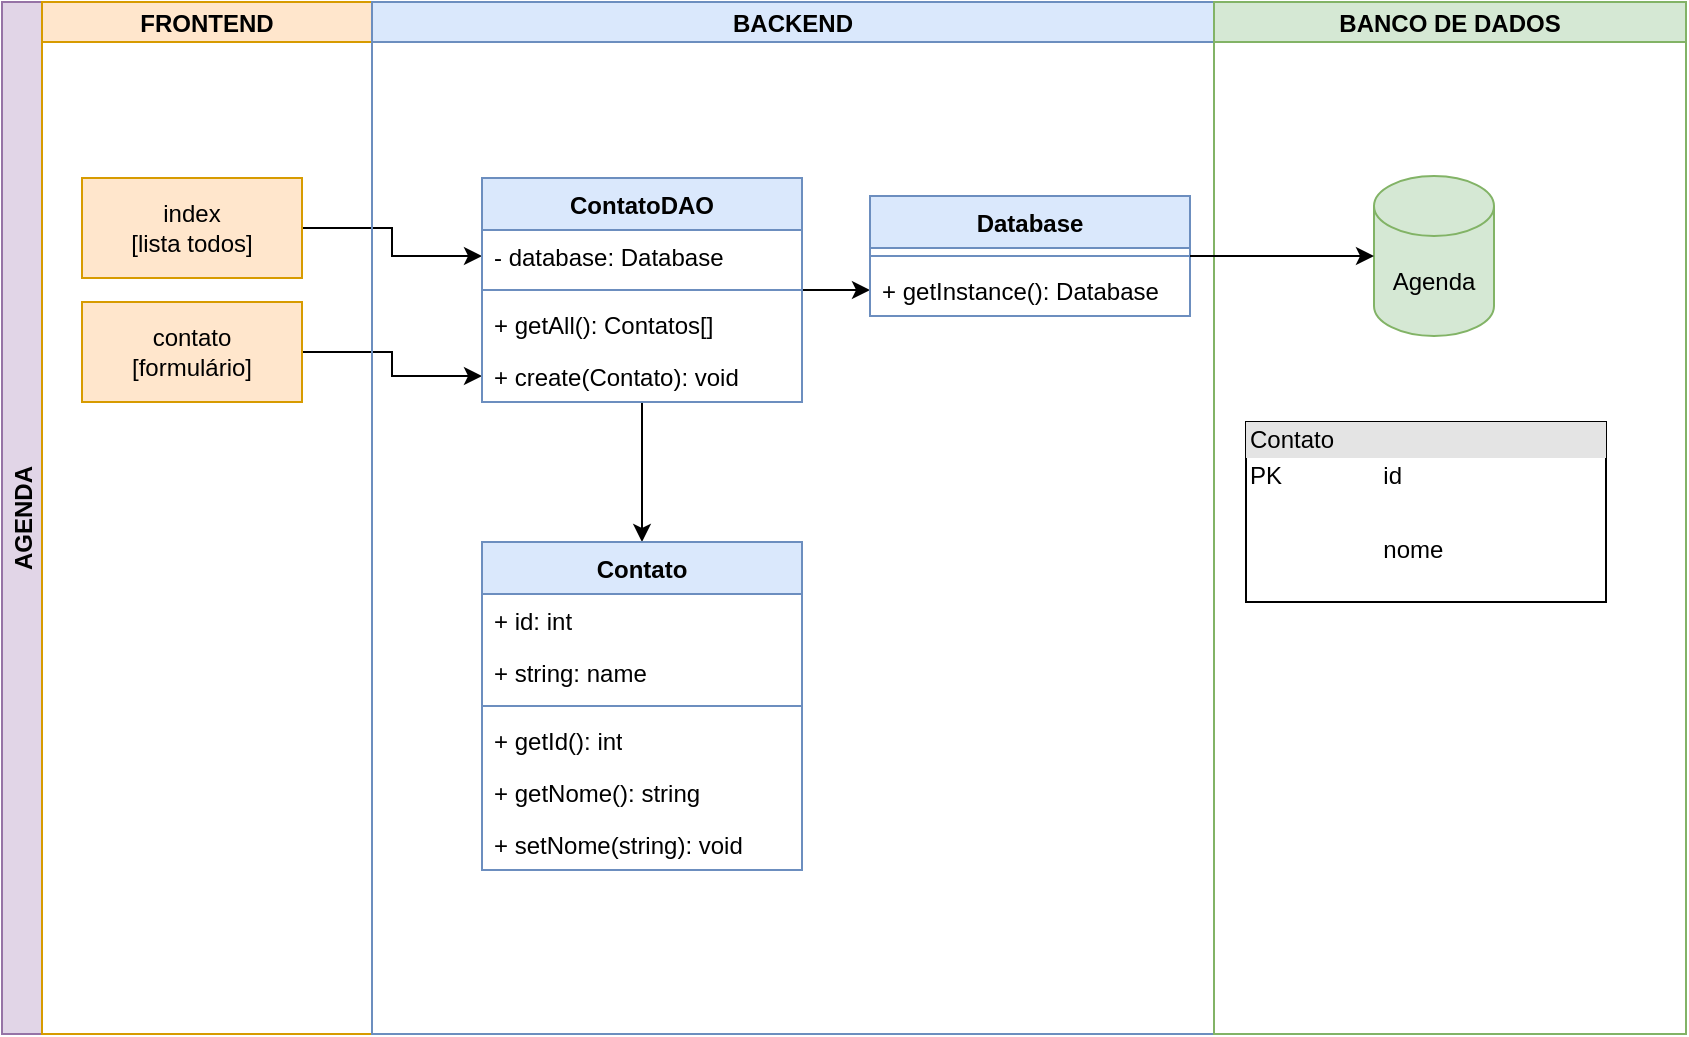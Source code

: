 <mxfile>
    <diagram name="Página-1" id="zicxF3SOVaJ9bRIzZMSE">
        <mxGraphModel dx="628" dy="240" grid="0" gridSize="10" guides="1" tooltips="1" connect="1" arrows="1" fold="1" page="1" pageScale="1" pageWidth="827" pageHeight="1169" math="0" shadow="0">
            <root>
                <mxCell id="0"/>
                <mxCell id="1" parent="0"/>
                <mxCell id="4G3FpaQZU9jMX5iuElgP-13" style="edgeStyle=orthogonalEdgeStyle;rounded=0;orthogonalLoop=1;jettySize=auto;html=1;entryX=0;entryY=0.5;entryDx=0;entryDy=0;" parent="1" source="4G3FpaQZU9jMX5iuElgP-2" target="4G3FpaQZU9jMX5iuElgP-6" edge="1">
                    <mxGeometry relative="1" as="geometry"/>
                </mxCell>
                <mxCell id="4G3FpaQZU9jMX5iuElgP-2" value="index&lt;div&gt;[lista todos]&lt;/div&gt;" style="html=1;whiteSpace=wrap;fillColor=#ffe6cc;strokeColor=#d79b00;" parent="1" vertex="1">
                    <mxGeometry x="160" y="150" width="110" height="50" as="geometry"/>
                </mxCell>
                <mxCell id="4G3FpaQZU9jMX5iuElgP-12" style="edgeStyle=orthogonalEdgeStyle;rounded=0;orthogonalLoop=1;jettySize=auto;html=1;entryX=0;entryY=0.5;entryDx=0;entryDy=0;" parent="1" source="4G3FpaQZU9jMX5iuElgP-3" target="4G3FpaQZU9jMX5iuElgP-9" edge="1">
                    <mxGeometry relative="1" as="geometry"/>
                </mxCell>
                <mxCell id="4G3FpaQZU9jMX5iuElgP-3" value="contato&lt;div&gt;[formulário]&lt;/div&gt;" style="html=1;whiteSpace=wrap;fillColor=#ffe6cc;strokeColor=#d79b00;" parent="1" vertex="1">
                    <mxGeometry x="160" y="212" width="110" height="50" as="geometry"/>
                </mxCell>
                <mxCell id="4G3FpaQZU9jMX5iuElgP-21" style="edgeStyle=orthogonalEdgeStyle;rounded=0;orthogonalLoop=1;jettySize=auto;html=1;entryX=0.5;entryY=0;entryDx=0;entryDy=0;" parent="1" source="4G3FpaQZU9jMX5iuElgP-5" target="4G3FpaQZU9jMX5iuElgP-14" edge="1">
                    <mxGeometry relative="1" as="geometry"/>
                </mxCell>
                <mxCell id="4G3FpaQZU9jMX5iuElgP-30" style="edgeStyle=orthogonalEdgeStyle;rounded=0;orthogonalLoop=1;jettySize=auto;html=1;entryX=0;entryY=0.5;entryDx=0;entryDy=0;" parent="1" source="4G3FpaQZU9jMX5iuElgP-5" target="4G3FpaQZU9jMX5iuElgP-29" edge="1">
                    <mxGeometry relative="1" as="geometry"/>
                </mxCell>
                <mxCell id="4G3FpaQZU9jMX5iuElgP-5" value="ContatoDAO" style="swimlane;fontStyle=1;align=center;verticalAlign=top;childLayout=stackLayout;horizontal=1;startSize=26;horizontalStack=0;resizeParent=1;resizeParentMax=0;resizeLast=0;collapsible=1;marginBottom=0;whiteSpace=wrap;html=1;fillColor=#dae8fc;strokeColor=#6c8ebf;" parent="1" vertex="1">
                    <mxGeometry x="360" y="150" width="160" height="112" as="geometry"/>
                </mxCell>
                <mxCell id="4G3FpaQZU9jMX5iuElgP-6" value="- database: Database" style="text;strokeColor=none;fillColor=none;align=left;verticalAlign=top;spacingLeft=4;spacingRight=4;overflow=hidden;rotatable=0;points=[[0,0.5],[1,0.5]];portConstraint=eastwest;whiteSpace=wrap;html=1;" parent="4G3FpaQZU9jMX5iuElgP-5" vertex="1">
                    <mxGeometry y="26" width="160" height="26" as="geometry"/>
                </mxCell>
                <mxCell id="4G3FpaQZU9jMX5iuElgP-7" value="" style="line;strokeWidth=1;fillColor=none;align=left;verticalAlign=middle;spacingTop=-1;spacingLeft=3;spacingRight=3;rotatable=0;labelPosition=right;points=[];portConstraint=eastwest;strokeColor=inherit;" parent="4G3FpaQZU9jMX5iuElgP-5" vertex="1">
                    <mxGeometry y="52" width="160" height="8" as="geometry"/>
                </mxCell>
                <mxCell id="4G3FpaQZU9jMX5iuElgP-8" value="+ getAll(): Contatos[]" style="text;strokeColor=none;fillColor=none;align=left;verticalAlign=top;spacingLeft=4;spacingRight=4;overflow=hidden;rotatable=0;points=[[0,0.5],[1,0.5]];portConstraint=eastwest;whiteSpace=wrap;html=1;" parent="4G3FpaQZU9jMX5iuElgP-5" vertex="1">
                    <mxGeometry y="60" width="160" height="26" as="geometry"/>
                </mxCell>
                <mxCell id="4G3FpaQZU9jMX5iuElgP-9" value="+ create(Contato): void" style="text;strokeColor=none;fillColor=none;align=left;verticalAlign=top;spacingLeft=4;spacingRight=4;overflow=hidden;rotatable=0;points=[[0,0.5],[1,0.5]];portConstraint=eastwest;whiteSpace=wrap;html=1;" parent="4G3FpaQZU9jMX5iuElgP-5" vertex="1">
                    <mxGeometry y="86" width="160" height="26" as="geometry"/>
                </mxCell>
                <mxCell id="4G3FpaQZU9jMX5iuElgP-14" value="Contato" style="swimlane;fontStyle=1;align=center;verticalAlign=top;childLayout=stackLayout;horizontal=1;startSize=26;horizontalStack=0;resizeParent=1;resizeParentMax=0;resizeLast=0;collapsible=1;marginBottom=0;whiteSpace=wrap;html=1;fillColor=#dae8fc;strokeColor=#6c8ebf;" parent="1" vertex="1">
                    <mxGeometry x="360" y="332" width="160" height="164" as="geometry"/>
                </mxCell>
                <mxCell id="4G3FpaQZU9jMX5iuElgP-15" value="+ id: int" style="text;strokeColor=none;fillColor=none;align=left;verticalAlign=top;spacingLeft=4;spacingRight=4;overflow=hidden;rotatable=0;points=[[0,0.5],[1,0.5]];portConstraint=eastwest;whiteSpace=wrap;html=1;" parent="4G3FpaQZU9jMX5iuElgP-14" vertex="1">
                    <mxGeometry y="26" width="160" height="26" as="geometry"/>
                </mxCell>
                <mxCell id="4G3FpaQZU9jMX5iuElgP-18" value="+ string: name" style="text;strokeColor=none;fillColor=none;align=left;verticalAlign=top;spacingLeft=4;spacingRight=4;overflow=hidden;rotatable=0;points=[[0,0.5],[1,0.5]];portConstraint=eastwest;whiteSpace=wrap;html=1;" parent="4G3FpaQZU9jMX5iuElgP-14" vertex="1">
                    <mxGeometry y="52" width="160" height="26" as="geometry"/>
                </mxCell>
                <mxCell id="4G3FpaQZU9jMX5iuElgP-16" value="" style="line;strokeWidth=1;fillColor=none;align=left;verticalAlign=middle;spacingTop=-1;spacingLeft=3;spacingRight=3;rotatable=0;labelPosition=right;points=[];portConstraint=eastwest;strokeColor=inherit;" parent="4G3FpaQZU9jMX5iuElgP-14" vertex="1">
                    <mxGeometry y="78" width="160" height="8" as="geometry"/>
                </mxCell>
                <mxCell id="4G3FpaQZU9jMX5iuElgP-17" value="+ getId(): int" style="text;strokeColor=none;fillColor=none;align=left;verticalAlign=top;spacingLeft=4;spacingRight=4;overflow=hidden;rotatable=0;points=[[0,0.5],[1,0.5]];portConstraint=eastwest;whiteSpace=wrap;html=1;" parent="4G3FpaQZU9jMX5iuElgP-14" vertex="1">
                    <mxGeometry y="86" width="160" height="26" as="geometry"/>
                </mxCell>
                <mxCell id="4G3FpaQZU9jMX5iuElgP-19" value="+ getNome(): string" style="text;strokeColor=none;fillColor=none;align=left;verticalAlign=top;spacingLeft=4;spacingRight=4;overflow=hidden;rotatable=0;points=[[0,0.5],[1,0.5]];portConstraint=eastwest;whiteSpace=wrap;html=1;" parent="4G3FpaQZU9jMX5iuElgP-14" vertex="1">
                    <mxGeometry y="112" width="160" height="26" as="geometry"/>
                </mxCell>
                <mxCell id="4G3FpaQZU9jMX5iuElgP-20" value="+ setNome(string): void" style="text;strokeColor=none;fillColor=none;align=left;verticalAlign=top;spacingLeft=4;spacingRight=4;overflow=hidden;rotatable=0;points=[[0,0.5],[1,0.5]];portConstraint=eastwest;whiteSpace=wrap;html=1;" parent="4G3FpaQZU9jMX5iuElgP-14" vertex="1">
                    <mxGeometry y="138" width="160" height="26" as="geometry"/>
                </mxCell>
                <mxCell id="4G3FpaQZU9jMX5iuElgP-22" value="AGENDA" style="swimlane;childLayout=stackLayout;resizeParent=1;resizeParentMax=0;startSize=20;horizontal=0;horizontalStack=1;fillColor=#e1d5e7;strokeColor=#9673a6;" parent="1" vertex="1">
                    <mxGeometry x="120" y="62" width="842" height="516" as="geometry"/>
                </mxCell>
                <mxCell id="4G3FpaQZU9jMX5iuElgP-23" value="FRONTEND" style="swimlane;startSize=20;fillColor=#ffe6cc;strokeColor=#d79b00;" parent="4G3FpaQZU9jMX5iuElgP-22" vertex="1">
                    <mxGeometry x="20" width="165" height="516" as="geometry"/>
                </mxCell>
                <mxCell id="4G3FpaQZU9jMX5iuElgP-24" value="BACKEND" style="swimlane;startSize=20;fillColor=#dae8fc;strokeColor=#6c8ebf;" parent="4G3FpaQZU9jMX5iuElgP-22" vertex="1">
                    <mxGeometry x="185" width="421" height="516" as="geometry"/>
                </mxCell>
                <mxCell id="4G3FpaQZU9jMX5iuElgP-26" value="Database" style="swimlane;fontStyle=1;align=center;verticalAlign=top;childLayout=stackLayout;horizontal=1;startSize=26;horizontalStack=0;resizeParent=1;resizeParentMax=0;resizeLast=0;collapsible=1;marginBottom=0;whiteSpace=wrap;html=1;fillColor=#dae8fc;strokeColor=#6c8ebf;" parent="4G3FpaQZU9jMX5iuElgP-24" vertex="1">
                    <mxGeometry x="249" y="97" width="160" height="60" as="geometry"/>
                </mxCell>
                <mxCell id="4G3FpaQZU9jMX5iuElgP-28" value="" style="line;strokeWidth=1;fillColor=none;align=left;verticalAlign=middle;spacingTop=-1;spacingLeft=3;spacingRight=3;rotatable=0;labelPosition=right;points=[];portConstraint=eastwest;strokeColor=inherit;" parent="4G3FpaQZU9jMX5iuElgP-26" vertex="1">
                    <mxGeometry y="26" width="160" height="8" as="geometry"/>
                </mxCell>
                <mxCell id="4G3FpaQZU9jMX5iuElgP-29" value="+ getInstance(): Database" style="text;strokeColor=none;fillColor=none;align=left;verticalAlign=top;spacingLeft=4;spacingRight=4;overflow=hidden;rotatable=0;points=[[0,0.5],[1,0.5]];portConstraint=eastwest;whiteSpace=wrap;html=1;" parent="4G3FpaQZU9jMX5iuElgP-26" vertex="1">
                    <mxGeometry y="34" width="160" height="26" as="geometry"/>
                </mxCell>
                <mxCell id="4G3FpaQZU9jMX5iuElgP-25" value="BANCO DE DADOS" style="swimlane;startSize=20;fillColor=#d5e8d4;strokeColor=#82b366;" parent="4G3FpaQZU9jMX5iuElgP-22" vertex="1">
                    <mxGeometry x="606" width="236" height="516" as="geometry"/>
                </mxCell>
                <mxCell id="4G3FpaQZU9jMX5iuElgP-31" value="Agenda" style="shape=cylinder3;whiteSpace=wrap;html=1;boundedLbl=1;backgroundOutline=1;size=15;fillColor=#d5e8d4;strokeColor=#82b366;" parent="4G3FpaQZU9jMX5iuElgP-25" vertex="1">
                    <mxGeometry x="80" y="87" width="60" height="80" as="geometry"/>
                </mxCell>
                <mxCell id="4G3FpaQZU9jMX5iuElgP-33" value="&lt;div style=&quot;box-sizing: border-box; width: 100%; background: rgb(228, 228, 228); padding: 2px;&quot;&gt;Contato&lt;/div&gt;&lt;table style=&quot;width:100%;font-size:1em;&quot; cellpadding=&quot;2&quot; cellspacing=&quot;0&quot;&gt;&lt;tbody&gt;&lt;tr&gt;&lt;td&gt;PK&lt;/td&gt;&lt;td&gt;id&lt;/td&gt;&lt;/tr&gt;&lt;tr&gt;&lt;td&gt;&lt;br&gt;&lt;/td&gt;&lt;td&gt;&lt;br&gt;&lt;/td&gt;&lt;/tr&gt;&lt;tr&gt;&lt;td&gt;&lt;/td&gt;&lt;td&gt;nome&lt;/td&gt;&lt;/tr&gt;&lt;/tbody&gt;&lt;/table&gt;" style="verticalAlign=top;align=left;overflow=fill;html=1;whiteSpace=wrap;" parent="4G3FpaQZU9jMX5iuElgP-25" vertex="1">
                    <mxGeometry x="16" y="210" width="180" height="90" as="geometry"/>
                </mxCell>
                <mxCell id="4G3FpaQZU9jMX5iuElgP-32" style="edgeStyle=orthogonalEdgeStyle;rounded=0;orthogonalLoop=1;jettySize=auto;html=1;entryX=0;entryY=0.5;entryDx=0;entryDy=0;entryPerimeter=0;" parent="4G3FpaQZU9jMX5iuElgP-22" source="4G3FpaQZU9jMX5iuElgP-28" target="4G3FpaQZU9jMX5iuElgP-31" edge="1">
                    <mxGeometry relative="1" as="geometry"/>
                </mxCell>
            </root>
        </mxGraphModel>
    </diagram>
</mxfile>